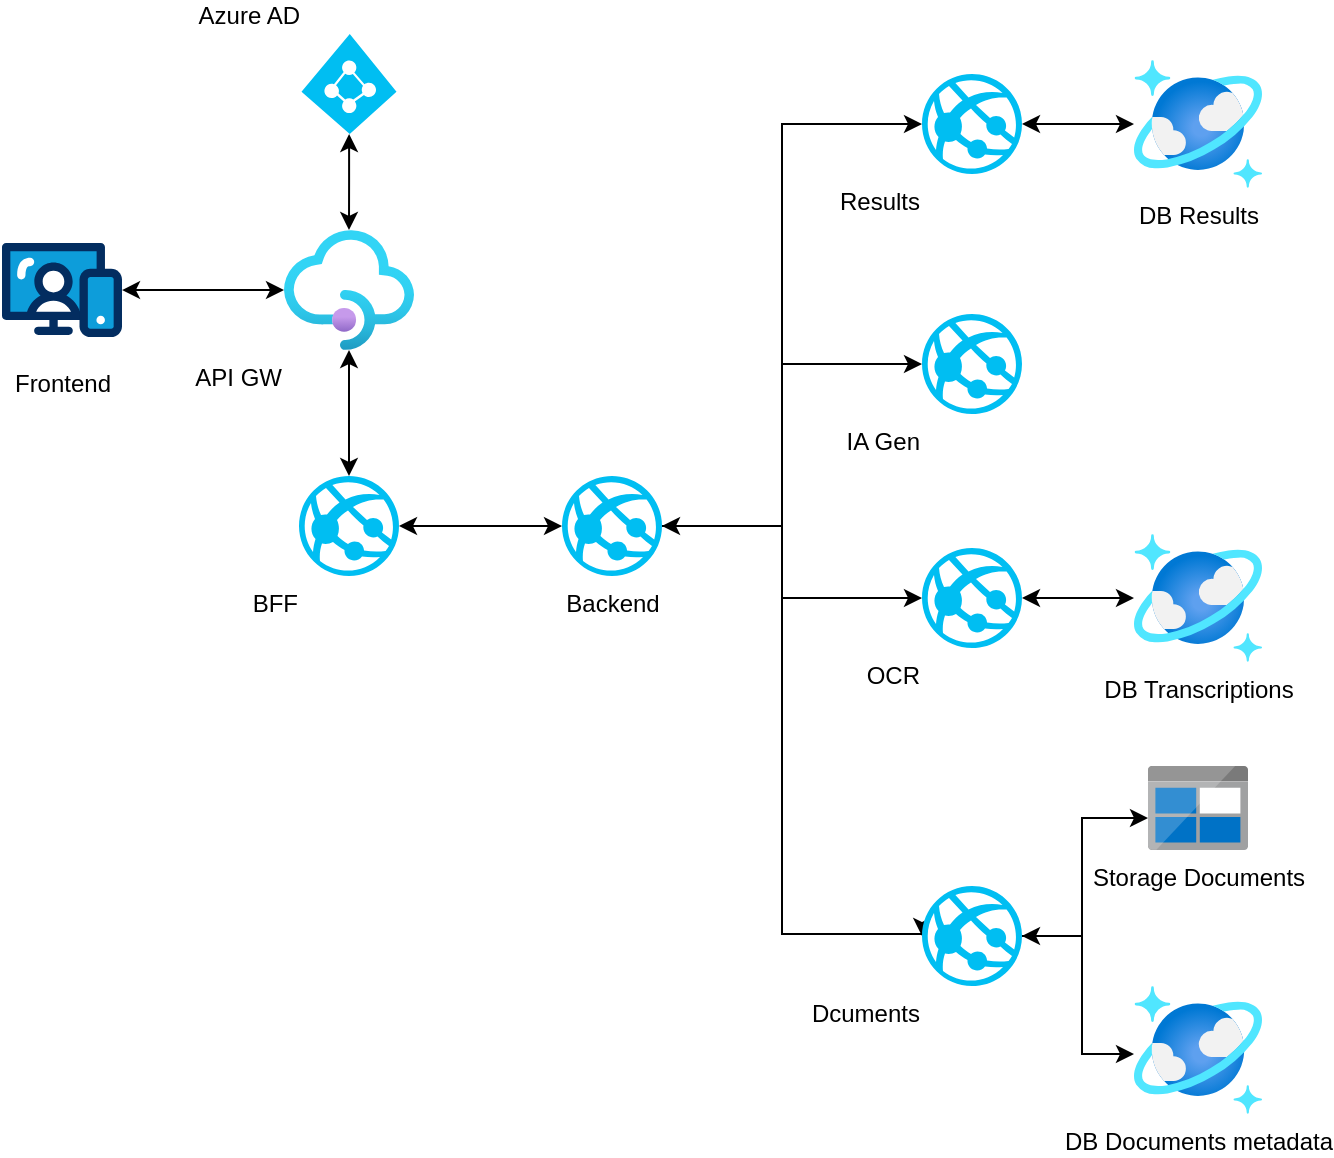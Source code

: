 <mxfile version="24.0.7" type="github">
  <diagram name="Página-1" id="4Q_N1aAh4HhvyQWwlxK4">
    <mxGraphModel dx="2074" dy="738" grid="1" gridSize="10" guides="1" tooltips="1" connect="1" arrows="1" fold="1" page="1" pageScale="1" pageWidth="827" pageHeight="1169" math="0" shadow="0">
      <root>
        <mxCell id="0" />
        <mxCell id="1" parent="0" />
        <mxCell id="xmS4A58ACWDXD8hnW-X0-1" value="API GW" style="image;aspect=fixed;html=1;points=[];align=right;fontSize=12;image=img/lib/azure2/app_services/API_Management_Services.svg;labelPosition=left;verticalLabelPosition=bottom;verticalAlign=top;fontColor=#000000;labelBackgroundColor=none;" parent="1" vertex="1">
          <mxGeometry x="191" y="158" width="65" height="60" as="geometry" />
        </mxCell>
        <mxCell id="xmS4A58ACWDXD8hnW-X0-7" style="edgeStyle=orthogonalEdgeStyle;rounded=0;orthogonalLoop=1;jettySize=auto;html=1;startArrow=classic;startFill=1;labelBackgroundColor=none;" parent="1" source="xmS4A58ACWDXD8hnW-X0-6" target="xmS4A58ACWDXD8hnW-X0-1" edge="1">
          <mxGeometry relative="1" as="geometry">
            <Array as="points">
              <mxPoint x="151" y="188" />
              <mxPoint x="151" y="188" />
            </Array>
          </mxGeometry>
        </mxCell>
        <mxCell id="xmS4A58ACWDXD8hnW-X0-6" value="Frontend" style="verticalLabelPosition=bottom;aspect=fixed;html=1;shape=mxgraph.salesforce.web;labelBorderColor=none;fontColor=#000000;labelBackgroundColor=none;" parent="1" vertex="1">
          <mxGeometry x="50" y="164.3" width="60" height="47.4" as="geometry" />
        </mxCell>
        <mxCell id="xmS4A58ACWDXD8hnW-X0-44" style="edgeStyle=orthogonalEdgeStyle;rounded=0;orthogonalLoop=1;jettySize=auto;html=1;fontColor=#000000;startArrow=classic;startFill=1;labelBackgroundColor=none;" parent="1" source="xmS4A58ACWDXD8hnW-X0-14" target="xmS4A58ACWDXD8hnW-X0-1" edge="1">
          <mxGeometry relative="1" as="geometry" />
        </mxCell>
        <mxCell id="xmS4A58ACWDXD8hnW-X0-14" value="Azure AD" style="verticalLabelPosition=top;html=1;verticalAlign=bottom;align=right;strokeColor=none;fillColor=#00BEF2;shape=mxgraph.azure.azure_active_directory;labelPosition=left;fontColor=#000000;labelBackgroundColor=none;" parent="1" vertex="1">
          <mxGeometry x="199.75" y="60" width="47.5" height="50" as="geometry" />
        </mxCell>
        <mxCell id="xmS4A58ACWDXD8hnW-X0-20" value="" style="edgeStyle=orthogonalEdgeStyle;rounded=0;orthogonalLoop=1;jettySize=auto;html=1;fontColor=#000000;entryX=0;entryY=0.5;entryDx=0;entryDy=0;entryPerimeter=0;startArrow=classic;startFill=1;labelBackgroundColor=none;" parent="1" source="xmS4A58ACWDXD8hnW-X0-16" target="xmS4A58ACWDXD8hnW-X0-19" edge="1">
          <mxGeometry relative="1" as="geometry">
            <Array as="points">
              <mxPoint x="440" y="306" />
              <mxPoint x="440" y="510" />
              <mxPoint x="510" y="510" />
            </Array>
          </mxGeometry>
        </mxCell>
        <mxCell id="xmS4A58ACWDXD8hnW-X0-16" value="Backend" style="verticalLabelPosition=bottom;html=1;verticalAlign=top;align=center;strokeColor=none;fillColor=#00BEF2;shape=mxgraph.azure.azure_website;pointerEvents=1;fontColor=#000000;labelBackgroundColor=none;" parent="1" vertex="1">
          <mxGeometry x="330" y="281" width="50" height="50" as="geometry" />
        </mxCell>
        <mxCell id="xmS4A58ACWDXD8hnW-X0-38" style="edgeStyle=orthogonalEdgeStyle;rounded=0;orthogonalLoop=1;jettySize=auto;html=1;fontColor=#000000;startArrow=classic;startFill=1;labelBackgroundColor=none;" parent="1" source="xmS4A58ACWDXD8hnW-X0-19" target="xmS4A58ACWDXD8hnW-X0-34" edge="1">
          <mxGeometry relative="1" as="geometry">
            <Array as="points">
              <mxPoint x="590" y="511" />
              <mxPoint x="590" y="570" />
            </Array>
          </mxGeometry>
        </mxCell>
        <mxCell id="xmS4A58ACWDXD8hnW-X0-19" value="Dcuments" style="verticalLabelPosition=bottom;html=1;verticalAlign=top;align=right;strokeColor=none;fillColor=#00BEF2;shape=mxgraph.azure.azure_website;pointerEvents=1;labelPosition=left;fontColor=#000000;labelBackgroundColor=none;" parent="1" vertex="1">
          <mxGeometry x="510" y="486" width="50" height="50" as="geometry" />
        </mxCell>
        <mxCell id="xmS4A58ACWDXD8hnW-X0-36" style="edgeStyle=orthogonalEdgeStyle;rounded=0;orthogonalLoop=1;jettySize=auto;html=1;fontColor=#000000;startArrow=classic;startFill=1;labelBackgroundColor=none;" parent="1" source="xmS4A58ACWDXD8hnW-X0-21" target="xmS4A58ACWDXD8hnW-X0-33" edge="1">
          <mxGeometry relative="1" as="geometry" />
        </mxCell>
        <mxCell id="xmS4A58ACWDXD8hnW-X0-21" value="Results" style="verticalLabelPosition=bottom;html=1;verticalAlign=top;align=right;strokeColor=none;fillColor=#00BEF2;shape=mxgraph.azure.azure_website;pointerEvents=1;labelPosition=left;fontColor=#000000;labelBackgroundColor=none;" parent="1" vertex="1">
          <mxGeometry x="510" y="80" width="50" height="50" as="geometry" />
        </mxCell>
        <mxCell id="xmS4A58ACWDXD8hnW-X0-32" style="edgeStyle=orthogonalEdgeStyle;rounded=0;orthogonalLoop=1;jettySize=auto;html=1;fontColor=#000000;startArrow=classic;startFill=1;labelBackgroundColor=none;" parent="1" source="xmS4A58ACWDXD8hnW-X0-26" target="xmS4A58ACWDXD8hnW-X0-31" edge="1">
          <mxGeometry relative="1" as="geometry" />
        </mxCell>
        <mxCell id="xmS4A58ACWDXD8hnW-X0-26" value="OCR" style="verticalLabelPosition=bottom;html=1;verticalAlign=top;align=right;strokeColor=none;fillColor=#00BEF2;shape=mxgraph.azure.azure_website;pointerEvents=1;labelPosition=left;fontColor=#000000;labelBackgroundColor=none;" parent="1" vertex="1">
          <mxGeometry x="510" y="317" width="50" height="50" as="geometry" />
        </mxCell>
        <mxCell id="xmS4A58ACWDXD8hnW-X0-28" value="IA Gen" style="verticalLabelPosition=bottom;html=1;verticalAlign=top;align=right;strokeColor=none;fillColor=#00BEF2;shape=mxgraph.azure.azure_website;pointerEvents=1;labelPosition=left;fontColor=#000000;labelBackgroundColor=none;" parent="1" vertex="1">
          <mxGeometry x="510" y="200" width="50" height="50" as="geometry" />
        </mxCell>
        <mxCell id="xmS4A58ACWDXD8hnW-X0-31" value="DB Transcriptions" style="image;aspect=fixed;html=1;points=[];align=center;fontSize=12;image=img/lib/azure2/databases/Azure_Cosmos_DB.svg;fontColor=#000000;labelBackgroundColor=none;" parent="1" vertex="1">
          <mxGeometry x="616" y="310" width="64" height="64" as="geometry" />
        </mxCell>
        <mxCell id="xmS4A58ACWDXD8hnW-X0-33" value="DB Results" style="image;aspect=fixed;html=1;points=[];align=center;fontSize=12;image=img/lib/azure2/databases/Azure_Cosmos_DB.svg;fontColor=#000000;labelBackgroundColor=none;" parent="1" vertex="1">
          <mxGeometry x="616" y="73" width="64" height="64" as="geometry" />
        </mxCell>
        <mxCell id="xmS4A58ACWDXD8hnW-X0-34" value="DB Documents metadata" style="image;aspect=fixed;html=1;points=[];align=center;fontSize=12;image=img/lib/azure2/databases/Azure_Cosmos_DB.svg;fontColor=#000000;labelBackgroundColor=none;" parent="1" vertex="1">
          <mxGeometry x="616" y="536" width="64" height="64" as="geometry" />
        </mxCell>
        <mxCell id="xmS4A58ACWDXD8hnW-X0-35" value="Storage Documents" style="image;sketch=0;aspect=fixed;html=1;points=[];align=center;fontSize=12;image=img/lib/mscae/BlobBlock.svg;labelPosition=center;verticalLabelPosition=bottom;verticalAlign=top;fontColor=#000000;labelBackgroundColor=none;" parent="1" vertex="1">
          <mxGeometry x="623" y="426" width="50" height="42" as="geometry" />
        </mxCell>
        <mxCell id="xmS4A58ACWDXD8hnW-X0-40" style="edgeStyle=orthogonalEdgeStyle;rounded=0;orthogonalLoop=1;jettySize=auto;html=1;fontColor=#000000;exitX=1;exitY=0.5;exitDx=0;exitDy=0;exitPerimeter=0;labelBackgroundColor=none;" parent="1" source="xmS4A58ACWDXD8hnW-X0-19" target="xmS4A58ACWDXD8hnW-X0-35" edge="1">
          <mxGeometry relative="1" as="geometry">
            <Array as="points">
              <mxPoint x="590" y="511" />
              <mxPoint x="590" y="452" />
            </Array>
            <mxPoint x="580" y="436" as="targetPoint" />
          </mxGeometry>
        </mxCell>
        <mxCell id="xmS4A58ACWDXD8hnW-X0-41" value="BFF" style="verticalLabelPosition=bottom;html=1;verticalAlign=top;align=right;strokeColor=none;fillColor=#00BEF2;shape=mxgraph.azure.azure_website;pointerEvents=1;labelPosition=left;fontColor=#000000;labelBackgroundColor=none;" parent="1" vertex="1">
          <mxGeometry x="198.5" y="281" width="50" height="50" as="geometry" />
        </mxCell>
        <mxCell id="xmS4A58ACWDXD8hnW-X0-53" style="edgeStyle=orthogonalEdgeStyle;rounded=0;orthogonalLoop=1;jettySize=auto;html=1;entryX=0;entryY=0.5;entryDx=0;entryDy=0;entryPerimeter=0;startArrow=classic;startFill=1;labelBackgroundColor=none;" parent="1" source="xmS4A58ACWDXD8hnW-X0-41" target="xmS4A58ACWDXD8hnW-X0-16" edge="1">
          <mxGeometry relative="1" as="geometry" />
        </mxCell>
        <mxCell id="xmS4A58ACWDXD8hnW-X0-54" style="edgeStyle=orthogonalEdgeStyle;rounded=0;orthogonalLoop=1;jettySize=auto;html=1;entryX=0.5;entryY=0;entryDx=0;entryDy=0;entryPerimeter=0;startArrow=classic;startFill=1;labelBackgroundColor=none;" parent="1" source="xmS4A58ACWDXD8hnW-X0-1" target="xmS4A58ACWDXD8hnW-X0-41" edge="1">
          <mxGeometry relative="1" as="geometry" />
        </mxCell>
        <mxCell id="hFmta2e70mHD7LbygT5N-4" style="edgeStyle=orthogonalEdgeStyle;rounded=0;orthogonalLoop=1;jettySize=auto;html=1;entryX=0;entryY=0.5;entryDx=0;entryDy=0;entryPerimeter=0;labelBackgroundColor=none;" edge="1" parent="1" source="xmS4A58ACWDXD8hnW-X0-16" target="xmS4A58ACWDXD8hnW-X0-26">
          <mxGeometry relative="1" as="geometry">
            <Array as="points">
              <mxPoint x="440" y="306" />
              <mxPoint x="440" y="342" />
            </Array>
          </mxGeometry>
        </mxCell>
        <mxCell id="hFmta2e70mHD7LbygT5N-5" style="edgeStyle=orthogonalEdgeStyle;rounded=0;orthogonalLoop=1;jettySize=auto;html=1;entryX=0;entryY=0.5;entryDx=0;entryDy=0;entryPerimeter=0;labelBackgroundColor=none;" edge="1" parent="1" source="xmS4A58ACWDXD8hnW-X0-16" target="xmS4A58ACWDXD8hnW-X0-28">
          <mxGeometry relative="1" as="geometry">
            <Array as="points">
              <mxPoint x="440" y="306" />
              <mxPoint x="440" y="225" />
            </Array>
          </mxGeometry>
        </mxCell>
        <mxCell id="hFmta2e70mHD7LbygT5N-6" style="edgeStyle=orthogonalEdgeStyle;rounded=0;orthogonalLoop=1;jettySize=auto;html=1;entryX=0;entryY=0.5;entryDx=0;entryDy=0;entryPerimeter=0;labelBackgroundColor=none;" edge="1" parent="1" source="xmS4A58ACWDXD8hnW-X0-16" target="xmS4A58ACWDXD8hnW-X0-21">
          <mxGeometry relative="1" as="geometry">
            <Array as="points">
              <mxPoint x="440" y="306" />
              <mxPoint x="440" y="105" />
            </Array>
          </mxGeometry>
        </mxCell>
      </root>
    </mxGraphModel>
  </diagram>
</mxfile>
